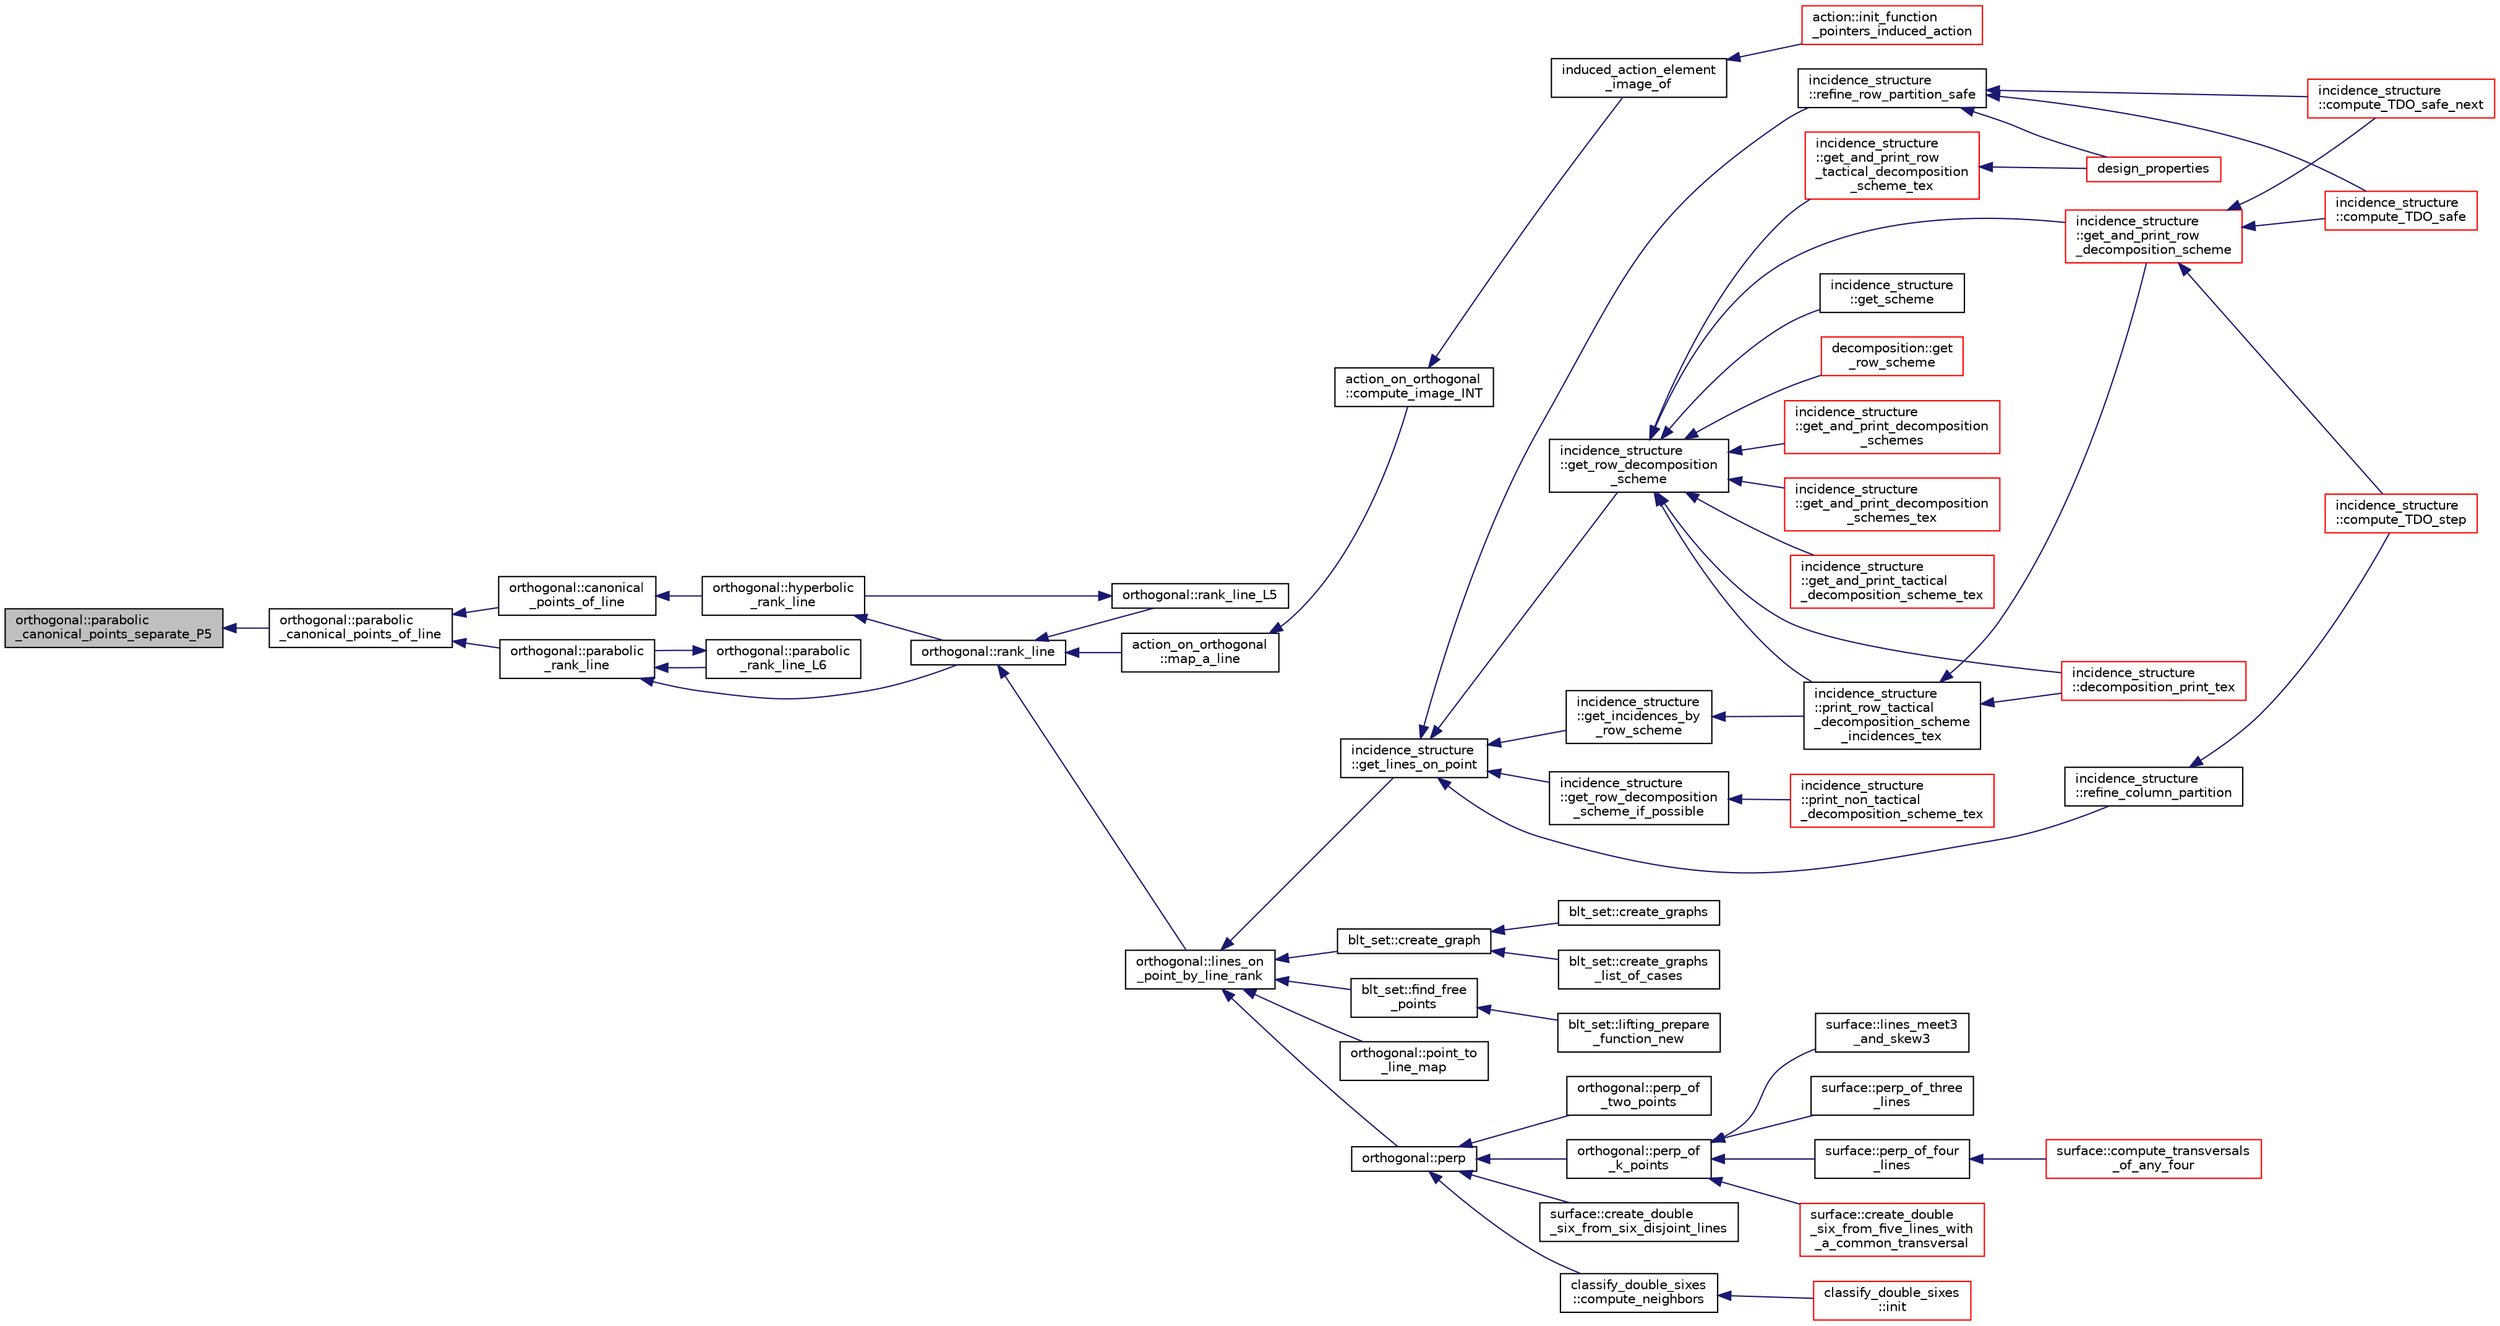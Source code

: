 digraph "orthogonal::parabolic_canonical_points_separate_P5"
{
  edge [fontname="Helvetica",fontsize="10",labelfontname="Helvetica",labelfontsize="10"];
  node [fontname="Helvetica",fontsize="10",shape=record];
  rankdir="LR";
  Node14607 [label="orthogonal::parabolic\l_canonical_points_separate_P5",height=0.2,width=0.4,color="black", fillcolor="grey75", style="filled", fontcolor="black"];
  Node14607 -> Node14608 [dir="back",color="midnightblue",fontsize="10",style="solid",fontname="Helvetica"];
  Node14608 [label="orthogonal::parabolic\l_canonical_points_of_line",height=0.2,width=0.4,color="black", fillcolor="white", style="filled",URL="$d7/daa/classorthogonal.html#a7f1b4034dcfc0c22f06242b179466594"];
  Node14608 -> Node14609 [dir="back",color="midnightblue",fontsize="10",style="solid",fontname="Helvetica"];
  Node14609 [label="orthogonal::canonical\l_points_of_line",height=0.2,width=0.4,color="black", fillcolor="white", style="filled",URL="$d7/daa/classorthogonal.html#a561d7c5426dcdb221a961ab2f0d89ae4"];
  Node14609 -> Node14610 [dir="back",color="midnightblue",fontsize="10",style="solid",fontname="Helvetica"];
  Node14610 [label="orthogonal::hyperbolic\l_rank_line",height=0.2,width=0.4,color="black", fillcolor="white", style="filled",URL="$d7/daa/classorthogonal.html#a2810f9a6851f445b03fdbfe2a888e9f5"];
  Node14610 -> Node14611 [dir="back",color="midnightblue",fontsize="10",style="solid",fontname="Helvetica"];
  Node14611 [label="orthogonal::rank_line",height=0.2,width=0.4,color="black", fillcolor="white", style="filled",URL="$d7/daa/classorthogonal.html#a5e1b5a3eb76840f425e71f25dabcd470"];
  Node14611 -> Node14612 [dir="back",color="midnightblue",fontsize="10",style="solid",fontname="Helvetica"];
  Node14612 [label="orthogonal::lines_on\l_point_by_line_rank",height=0.2,width=0.4,color="black", fillcolor="white", style="filled",URL="$d7/daa/classorthogonal.html#adc21874b6da3cd3585c704994fb538aa"];
  Node14612 -> Node14613 [dir="back",color="midnightblue",fontsize="10",style="solid",fontname="Helvetica"];
  Node14613 [label="blt_set::create_graph",height=0.2,width=0.4,color="black", fillcolor="white", style="filled",URL="$d1/d3d/classblt__set.html#ae92249ece99ffbc92e93e49cd5d5dccf"];
  Node14613 -> Node14614 [dir="back",color="midnightblue",fontsize="10",style="solid",fontname="Helvetica"];
  Node14614 [label="blt_set::create_graphs",height=0.2,width=0.4,color="black", fillcolor="white", style="filled",URL="$d1/d3d/classblt__set.html#a3f1d4a8ed15875c47b327949f26a4533"];
  Node14613 -> Node14615 [dir="back",color="midnightblue",fontsize="10",style="solid",fontname="Helvetica"];
  Node14615 [label="blt_set::create_graphs\l_list_of_cases",height=0.2,width=0.4,color="black", fillcolor="white", style="filled",URL="$d1/d3d/classblt__set.html#a91ad531d4154bd887182dbd6121476f3"];
  Node14612 -> Node14616 [dir="back",color="midnightblue",fontsize="10",style="solid",fontname="Helvetica"];
  Node14616 [label="blt_set::find_free\l_points",height=0.2,width=0.4,color="black", fillcolor="white", style="filled",URL="$d1/d3d/classblt__set.html#a71f82dd3dc4a901ea2a0949d2f1af302"];
  Node14616 -> Node14617 [dir="back",color="midnightblue",fontsize="10",style="solid",fontname="Helvetica"];
  Node14617 [label="blt_set::lifting_prepare\l_function_new",height=0.2,width=0.4,color="black", fillcolor="white", style="filled",URL="$d1/d3d/classblt__set.html#a1314b7c0a3b78ba54c0f61a397d8afce"];
  Node14612 -> Node14618 [dir="back",color="midnightblue",fontsize="10",style="solid",fontname="Helvetica"];
  Node14618 [label="orthogonal::point_to\l_line_map",height=0.2,width=0.4,color="black", fillcolor="white", style="filled",URL="$d7/daa/classorthogonal.html#a1eae48671390d1c251303be93b45f9e4"];
  Node14612 -> Node14619 [dir="back",color="midnightblue",fontsize="10",style="solid",fontname="Helvetica"];
  Node14619 [label="orthogonal::perp",height=0.2,width=0.4,color="black", fillcolor="white", style="filled",URL="$d7/daa/classorthogonal.html#ae80e0fa8d1e8caddb9afbb466e3d3189"];
  Node14619 -> Node14620 [dir="back",color="midnightblue",fontsize="10",style="solid",fontname="Helvetica"];
  Node14620 [label="orthogonal::perp_of\l_two_points",height=0.2,width=0.4,color="black", fillcolor="white", style="filled",URL="$d7/daa/classorthogonal.html#a6a05fef2e61ed508bff66d6728c58ec0"];
  Node14619 -> Node14621 [dir="back",color="midnightblue",fontsize="10",style="solid",fontname="Helvetica"];
  Node14621 [label="orthogonal::perp_of\l_k_points",height=0.2,width=0.4,color="black", fillcolor="white", style="filled",URL="$d7/daa/classorthogonal.html#a6a92a4680dc76bb289141fc5c765f5fb"];
  Node14621 -> Node14622 [dir="back",color="midnightblue",fontsize="10",style="solid",fontname="Helvetica"];
  Node14622 [label="surface::lines_meet3\l_and_skew3",height=0.2,width=0.4,color="black", fillcolor="white", style="filled",URL="$d5/d88/classsurface.html#af87ed9d20b980a89342f20c206ae5790"];
  Node14621 -> Node14623 [dir="back",color="midnightblue",fontsize="10",style="solid",fontname="Helvetica"];
  Node14623 [label="surface::perp_of_three\l_lines",height=0.2,width=0.4,color="black", fillcolor="white", style="filled",URL="$d5/d88/classsurface.html#aaa43449a367799d405821a1cd5a7e644"];
  Node14621 -> Node14624 [dir="back",color="midnightblue",fontsize="10",style="solid",fontname="Helvetica"];
  Node14624 [label="surface::perp_of_four\l_lines",height=0.2,width=0.4,color="black", fillcolor="white", style="filled",URL="$d5/d88/classsurface.html#a8da8a93f1fcbf344eb943869b0d488f1"];
  Node14624 -> Node14625 [dir="back",color="midnightblue",fontsize="10",style="solid",fontname="Helvetica"];
  Node14625 [label="surface::compute_transversals\l_of_any_four",height=0.2,width=0.4,color="red", fillcolor="white", style="filled",URL="$d5/d88/classsurface.html#a8023ace5ba7640932b77f1d54a792614"];
  Node14621 -> Node14634 [dir="back",color="midnightblue",fontsize="10",style="solid",fontname="Helvetica"];
  Node14634 [label="surface::create_double\l_six_from_five_lines_with\l_a_common_transversal",height=0.2,width=0.4,color="red", fillcolor="white", style="filled",URL="$d5/d88/classsurface.html#a6d8fafa386893521305e016011d55673"];
  Node14619 -> Node14648 [dir="back",color="midnightblue",fontsize="10",style="solid",fontname="Helvetica"];
  Node14648 [label="surface::create_double\l_six_from_six_disjoint_lines",height=0.2,width=0.4,color="black", fillcolor="white", style="filled",URL="$d5/d88/classsurface.html#a4c44f0a33d709edee71537547880dd87"];
  Node14619 -> Node14649 [dir="back",color="midnightblue",fontsize="10",style="solid",fontname="Helvetica"];
  Node14649 [label="classify_double_sixes\l::compute_neighbors",height=0.2,width=0.4,color="black", fillcolor="white", style="filled",URL="$dd/d23/classclassify__double__sixes.html#a675e241052c36c58063ddcfc06d209b2"];
  Node14649 -> Node14628 [dir="back",color="midnightblue",fontsize="10",style="solid",fontname="Helvetica"];
  Node14628 [label="classify_double_sixes\l::init",height=0.2,width=0.4,color="red", fillcolor="white", style="filled",URL="$dd/d23/classclassify__double__sixes.html#a8c5c41d5124b35379d626480ff225f7b"];
  Node14612 -> Node14650 [dir="back",color="midnightblue",fontsize="10",style="solid",fontname="Helvetica"];
  Node14650 [label="incidence_structure\l::get_lines_on_point",height=0.2,width=0.4,color="black", fillcolor="white", style="filled",URL="$da/d8a/classincidence__structure.html#a09148fd9478525b4a65c8e44833d1861"];
  Node14650 -> Node14651 [dir="back",color="midnightblue",fontsize="10",style="solid",fontname="Helvetica"];
  Node14651 [label="incidence_structure\l::refine_row_partition_safe",height=0.2,width=0.4,color="black", fillcolor="white", style="filled",URL="$da/d8a/classincidence__structure.html#ae84b2dc0f1a0cd1f9acfadcae21e3745"];
  Node14651 -> Node14652 [dir="back",color="midnightblue",fontsize="10",style="solid",fontname="Helvetica"];
  Node14652 [label="design_properties",height=0.2,width=0.4,color="red", fillcolor="white", style="filled",URL="$d9/dc2/apps_2combinatorics_2design_8_c.html#a7d7aac893d68b4a25d1ab91b57ae2af1"];
  Node14651 -> Node14656 [dir="back",color="midnightblue",fontsize="10",style="solid",fontname="Helvetica"];
  Node14656 [label="incidence_structure\l::compute_TDO_safe_next",height=0.2,width=0.4,color="red", fillcolor="white", style="filled",URL="$da/d8a/classincidence__structure.html#a7c315a348fc6bed0f8642767cc9cd7d1"];
  Node14651 -> Node14659 [dir="back",color="midnightblue",fontsize="10",style="solid",fontname="Helvetica"];
  Node14659 [label="incidence_structure\l::compute_TDO_safe",height=0.2,width=0.4,color="red", fillcolor="white", style="filled",URL="$da/d8a/classincidence__structure.html#ab1409e71c4b6855e49edfd3526644202"];
  Node14650 -> Node14673 [dir="back",color="midnightblue",fontsize="10",style="solid",fontname="Helvetica"];
  Node14673 [label="incidence_structure\l::refine_column_partition",height=0.2,width=0.4,color="black", fillcolor="white", style="filled",URL="$da/d8a/classincidence__structure.html#ac262f307c1531d67496129dc7890cda4"];
  Node14673 -> Node14674 [dir="back",color="midnightblue",fontsize="10",style="solid",fontname="Helvetica"];
  Node14674 [label="incidence_structure\l::compute_TDO_step",height=0.2,width=0.4,color="red", fillcolor="white", style="filled",URL="$da/d8a/classincidence__structure.html#a6175accaa64033df34d722c594a8b827"];
  Node14650 -> Node14678 [dir="back",color="midnightblue",fontsize="10",style="solid",fontname="Helvetica"];
  Node14678 [label="incidence_structure\l::get_incidences_by\l_row_scheme",height=0.2,width=0.4,color="black", fillcolor="white", style="filled",URL="$da/d8a/classincidence__structure.html#addab249e03244133841bd793389c792c"];
  Node14678 -> Node14679 [dir="back",color="midnightblue",fontsize="10",style="solid",fontname="Helvetica"];
  Node14679 [label="incidence_structure\l::print_row_tactical\l_decomposition_scheme\l_incidences_tex",height=0.2,width=0.4,color="black", fillcolor="white", style="filled",URL="$da/d8a/classincidence__structure.html#a23279d5c98b702de05171c245d5375fa"];
  Node14679 -> Node14680 [dir="back",color="midnightblue",fontsize="10",style="solid",fontname="Helvetica"];
  Node14680 [label="incidence_structure\l::get_and_print_row\l_decomposition_scheme",height=0.2,width=0.4,color="red", fillcolor="white", style="filled",URL="$da/d8a/classincidence__structure.html#a4a1e589bb5c47fb2d98fdb561b669dcf"];
  Node14680 -> Node14656 [dir="back",color="midnightblue",fontsize="10",style="solid",fontname="Helvetica"];
  Node14680 -> Node14659 [dir="back",color="midnightblue",fontsize="10",style="solid",fontname="Helvetica"];
  Node14680 -> Node14674 [dir="back",color="midnightblue",fontsize="10",style="solid",fontname="Helvetica"];
  Node14679 -> Node14681 [dir="back",color="midnightblue",fontsize="10",style="solid",fontname="Helvetica"];
  Node14681 [label="incidence_structure\l::decomposition_print_tex",height=0.2,width=0.4,color="red", fillcolor="white", style="filled",URL="$da/d8a/classincidence__structure.html#ada3fae9fd1819b36e6bfe18dedd01e6a"];
  Node14650 -> Node14682 [dir="back",color="midnightblue",fontsize="10",style="solid",fontname="Helvetica"];
  Node14682 [label="incidence_structure\l::get_row_decomposition\l_scheme",height=0.2,width=0.4,color="black", fillcolor="white", style="filled",URL="$da/d8a/classincidence__structure.html#aa0ad04253ba8e75bb15900ee8b01c9aa"];
  Node14682 -> Node14683 [dir="back",color="midnightblue",fontsize="10",style="solid",fontname="Helvetica"];
  Node14683 [label="decomposition::get\l_row_scheme",height=0.2,width=0.4,color="red", fillcolor="white", style="filled",URL="$d3/d2b/classdecomposition.html#acdb57cdc0c5b1b4692337a7a629f7113"];
  Node14682 -> Node14679 [dir="back",color="midnightblue",fontsize="10",style="solid",fontname="Helvetica"];
  Node14682 -> Node14680 [dir="back",color="midnightblue",fontsize="10",style="solid",fontname="Helvetica"];
  Node14682 -> Node14685 [dir="back",color="midnightblue",fontsize="10",style="solid",fontname="Helvetica"];
  Node14685 [label="incidence_structure\l::get_and_print_decomposition\l_schemes",height=0.2,width=0.4,color="red", fillcolor="white", style="filled",URL="$da/d8a/classincidence__structure.html#a95766a2ffb220bae98b60ed3c91bce9a"];
  Node14682 -> Node14689 [dir="back",color="midnightblue",fontsize="10",style="solid",fontname="Helvetica"];
  Node14689 [label="incidence_structure\l::get_and_print_decomposition\l_schemes_tex",height=0.2,width=0.4,color="red", fillcolor="white", style="filled",URL="$da/d8a/classincidence__structure.html#a2a9844501c86ee7588a64227cc6867e5"];
  Node14682 -> Node14690 [dir="back",color="midnightblue",fontsize="10",style="solid",fontname="Helvetica"];
  Node14690 [label="incidence_structure\l::get_and_print_tactical\l_decomposition_scheme_tex",height=0.2,width=0.4,color="red", fillcolor="white", style="filled",URL="$da/d8a/classincidence__structure.html#a88a5db2769f6529b86c1ee250ceed24d"];
  Node14682 -> Node14691 [dir="back",color="midnightblue",fontsize="10",style="solid",fontname="Helvetica"];
  Node14691 [label="incidence_structure\l::get_scheme",height=0.2,width=0.4,color="black", fillcolor="white", style="filled",URL="$da/d8a/classincidence__structure.html#a13191a7c41cd54c5a453e82395893ad9"];
  Node14682 -> Node14692 [dir="back",color="midnightblue",fontsize="10",style="solid",fontname="Helvetica"];
  Node14692 [label="incidence_structure\l::get_and_print_row\l_tactical_decomposition\l_scheme_tex",height=0.2,width=0.4,color="red", fillcolor="white", style="filled",URL="$da/d8a/classincidence__structure.html#a93bcc4c9c4ebb9635a60b2c5df9c43b0"];
  Node14692 -> Node14652 [dir="back",color="midnightblue",fontsize="10",style="solid",fontname="Helvetica"];
  Node14682 -> Node14681 [dir="back",color="midnightblue",fontsize="10",style="solid",fontname="Helvetica"];
  Node14650 -> Node14693 [dir="back",color="midnightblue",fontsize="10",style="solid",fontname="Helvetica"];
  Node14693 [label="incidence_structure\l::get_row_decomposition\l_scheme_if_possible",height=0.2,width=0.4,color="black", fillcolor="white", style="filled",URL="$da/d8a/classincidence__structure.html#ac93d2a6419b0fca3f25f101c5f08caf5"];
  Node14693 -> Node14694 [dir="back",color="midnightblue",fontsize="10",style="solid",fontname="Helvetica"];
  Node14694 [label="incidence_structure\l::print_non_tactical\l_decomposition_scheme_tex",height=0.2,width=0.4,color="red", fillcolor="white", style="filled",URL="$da/d8a/classincidence__structure.html#a27995a1d72c680e66343d871d838800e"];
  Node14611 -> Node14695 [dir="back",color="midnightblue",fontsize="10",style="solid",fontname="Helvetica"];
  Node14695 [label="orthogonal::rank_line_L5",height=0.2,width=0.4,color="black", fillcolor="white", style="filled",URL="$d7/daa/classorthogonal.html#a80bcc065004ef76b70cef437fff6f54c"];
  Node14695 -> Node14610 [dir="back",color="midnightblue",fontsize="10",style="solid",fontname="Helvetica"];
  Node14611 -> Node14696 [dir="back",color="midnightblue",fontsize="10",style="solid",fontname="Helvetica"];
  Node14696 [label="action_on_orthogonal\l::map_a_line",height=0.2,width=0.4,color="black", fillcolor="white", style="filled",URL="$dc/d87/classaction__on__orthogonal.html#ac7e41a4bbc9e0f2813f2f7030f3ed177"];
  Node14696 -> Node14697 [dir="back",color="midnightblue",fontsize="10",style="solid",fontname="Helvetica"];
  Node14697 [label="action_on_orthogonal\l::compute_image_INT",height=0.2,width=0.4,color="black", fillcolor="white", style="filled",URL="$dc/d87/classaction__on__orthogonal.html#a53cee5a150163f7614151b9cd1fc06f3"];
  Node14697 -> Node14698 [dir="back",color="midnightblue",fontsize="10",style="solid",fontname="Helvetica"];
  Node14698 [label="induced_action_element\l_image_of",height=0.2,width=0.4,color="black", fillcolor="white", style="filled",URL="$d3/d27/interface_8_c.html#a821850d6c3988dd122de0489cd36f0f0"];
  Node14698 -> Node14699 [dir="back",color="midnightblue",fontsize="10",style="solid",fontname="Helvetica"];
  Node14699 [label="action::init_function\l_pointers_induced_action",height=0.2,width=0.4,color="red", fillcolor="white", style="filled",URL="$d2/d86/classaction.html#a3b9287d084b24f7a3b9532a7589c58de"];
  Node14608 -> Node14898 [dir="back",color="midnightblue",fontsize="10",style="solid",fontname="Helvetica"];
  Node14898 [label="orthogonal::parabolic\l_rank_line",height=0.2,width=0.4,color="black", fillcolor="white", style="filled",URL="$d7/daa/classorthogonal.html#a7df334ceca90bc5b90c56354dbaf45c9"];
  Node14898 -> Node14611 [dir="back",color="midnightblue",fontsize="10",style="solid",fontname="Helvetica"];
  Node14898 -> Node14899 [dir="back",color="midnightblue",fontsize="10",style="solid",fontname="Helvetica"];
  Node14899 [label="orthogonal::parabolic\l_rank_line_L6",height=0.2,width=0.4,color="black", fillcolor="white", style="filled",URL="$d7/daa/classorthogonal.html#ab242f864cc2a012dee7c379649d2e566"];
  Node14899 -> Node14898 [dir="back",color="midnightblue",fontsize="10",style="solid",fontname="Helvetica"];
}
